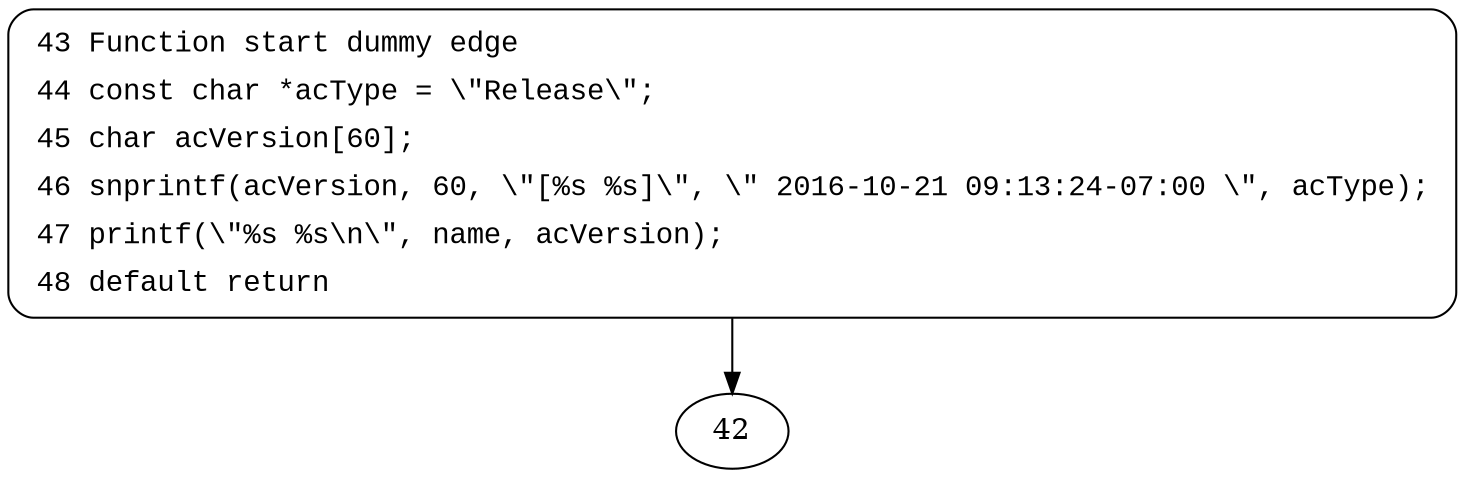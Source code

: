 digraph gennames_iprint_version {
43 [style="filled,bold" penwidth="1" fillcolor="white" fontname="Courier New" shape="Mrecord" label=<<table border="0" cellborder="0" cellpadding="3" bgcolor="white"><tr><td align="right">43</td><td align="left">Function start dummy edge</td></tr><tr><td align="right">44</td><td align="left">const char *acType = \"Release\";</td></tr><tr><td align="right">45</td><td align="left">char acVersion[60];</td></tr><tr><td align="right">46</td><td align="left">snprintf(acVersion, 60, \"[%s %s]\", \" 2016-10-21 09:13:24-07:00 \", acType);</td></tr><tr><td align="right">47</td><td align="left">printf(\"%s %s\n\", name, acVersion);</td></tr><tr><td align="right">48</td><td align="left">default return</td></tr></table>>]
43 -> 42[label=""]
}